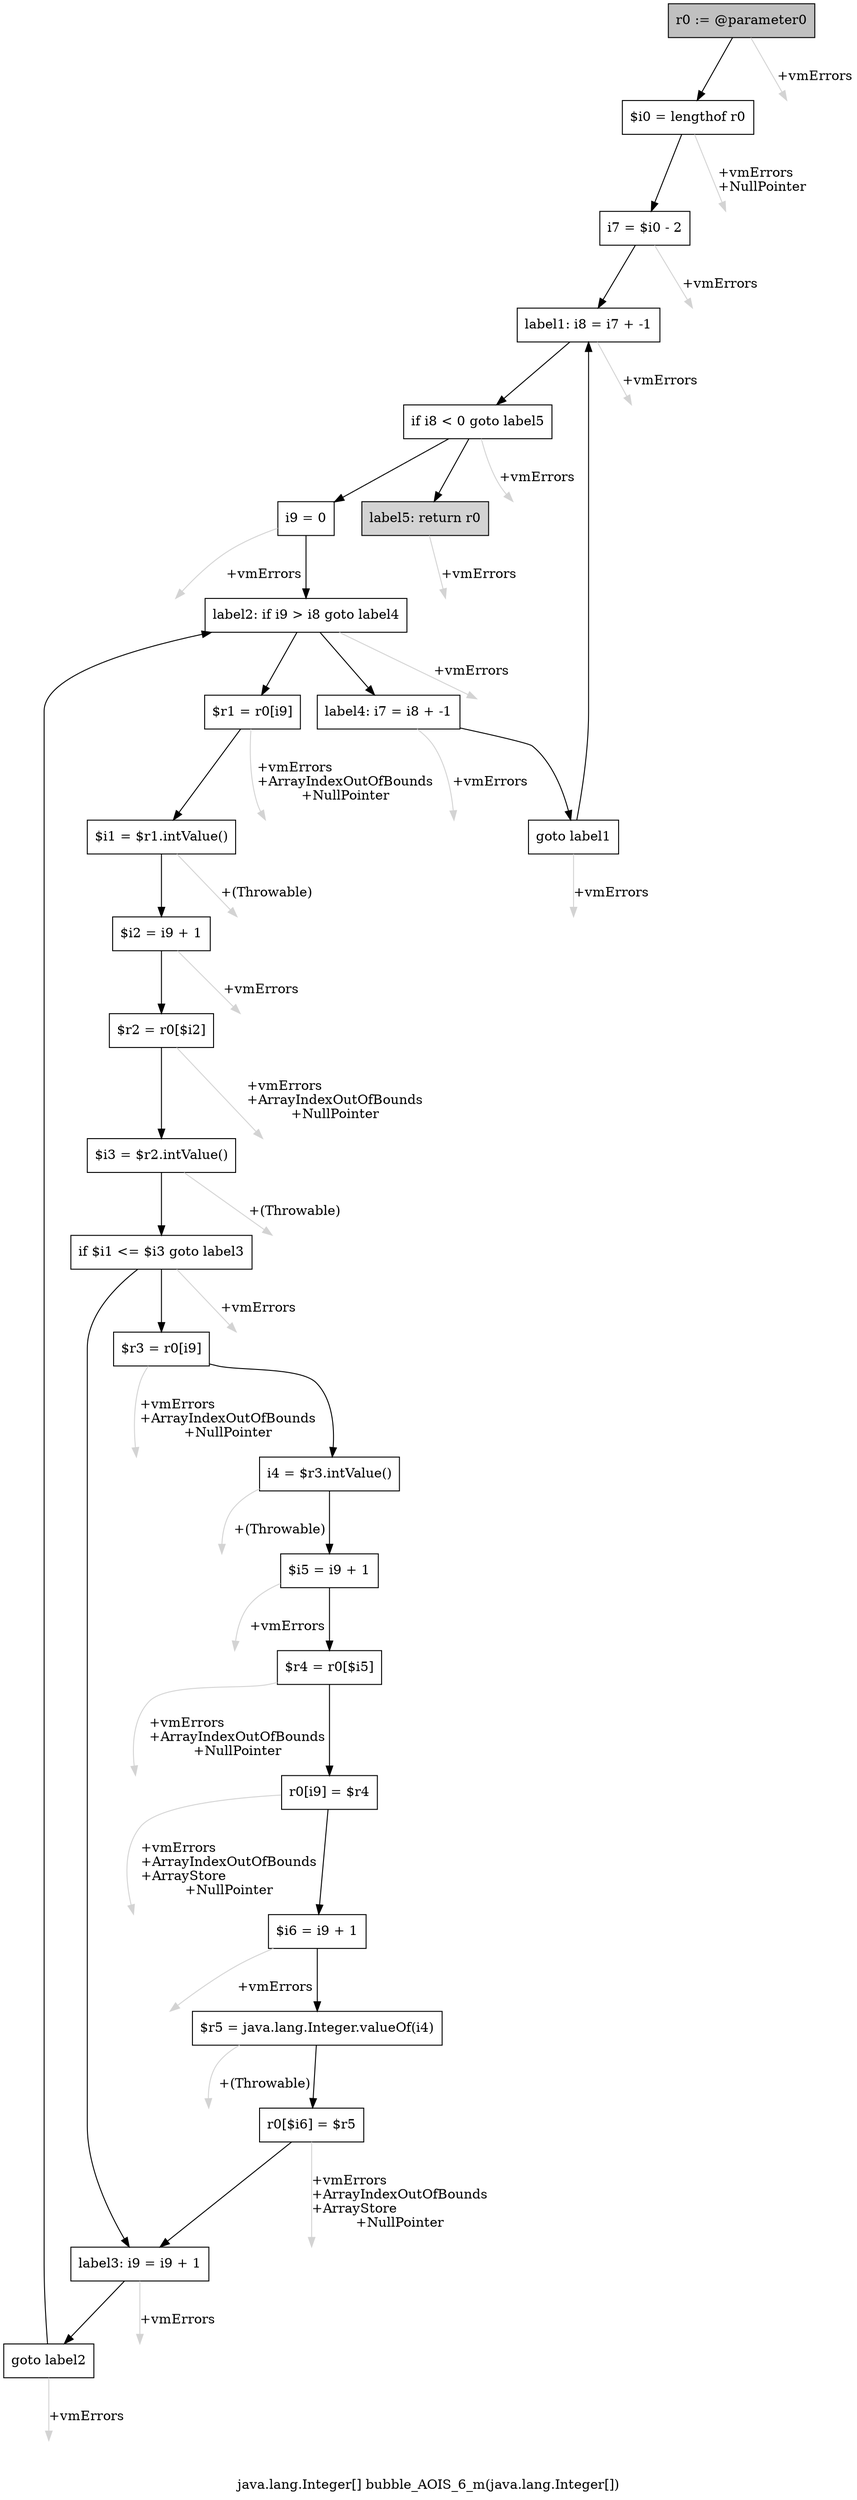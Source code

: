digraph "java.lang.Integer[] bubble_AOIS_6_m(java.lang.Integer[])" {
    label="java.lang.Integer[] bubble_AOIS_6_m(java.lang.Integer[])";
    node [shape=box];
    "0" [style=filled,fillcolor=gray,label="r0 := @parameter0",];
    "1" [label="$i0 = lengthof r0",];
    "0"->"1" [color=black,];
    "26" [style=invis,label="Esc",];
    "0"->"26" [color=lightgray,label="\l+vmErrors",];
    "2" [label="i7 = $i0 - 2",];
    "1"->"2" [color=black,];
    "27" [style=invis,label="Esc",];
    "1"->"27" [color=lightgray,label="\l+vmErrors\l+NullPointer",];
    "3" [label="label1: i8 = i7 + -1",];
    "2"->"3" [color=black,];
    "28" [style=invis,label="Esc",];
    "2"->"28" [color=lightgray,label="\l+vmErrors",];
    "4" [label="if i8 < 0 goto label5",];
    "3"->"4" [color=black,];
    "29" [style=invis,label="Esc",];
    "3"->"29" [color=lightgray,label="\l+vmErrors",];
    "5" [label="i9 = 0",];
    "4"->"5" [color=black,];
    "25" [style=filled,fillcolor=lightgray,label="label5: return r0",];
    "4"->"25" [color=black,];
    "30" [style=invis,label="Esc",];
    "4"->"30" [color=lightgray,label="\l+vmErrors",];
    "6" [label="label2: if i9 > i8 goto label4",];
    "5"->"6" [color=black,];
    "31" [style=invis,label="Esc",];
    "5"->"31" [color=lightgray,label="\l+vmErrors",];
    "7" [label="$r1 = r0[i9]",];
    "6"->"7" [color=black,];
    "23" [label="label4: i7 = i8 + -1",];
    "6"->"23" [color=black,];
    "32" [style=invis,label="Esc",];
    "6"->"32" [color=lightgray,label="\l+vmErrors",];
    "8" [label="$i1 = $r1.intValue()",];
    "7"->"8" [color=black,];
    "33" [style=invis,label="Esc",];
    "7"->"33" [color=lightgray,label="\l+vmErrors\l+ArrayIndexOutOfBounds\l+NullPointer",];
    "9" [label="$i2 = i9 + 1",];
    "8"->"9" [color=black,];
    "34" [style=invis,label="Esc",];
    "8"->"34" [color=lightgray,label="\l+(Throwable)",];
    "10" [label="$r2 = r0[$i2]",];
    "9"->"10" [color=black,];
    "35" [style=invis,label="Esc",];
    "9"->"35" [color=lightgray,label="\l+vmErrors",];
    "11" [label="$i3 = $r2.intValue()",];
    "10"->"11" [color=black,];
    "36" [style=invis,label="Esc",];
    "10"->"36" [color=lightgray,label="\l+vmErrors\l+ArrayIndexOutOfBounds\l+NullPointer",];
    "12" [label="if $i1 <= $i3 goto label3",];
    "11"->"12" [color=black,];
    "37" [style=invis,label="Esc",];
    "11"->"37" [color=lightgray,label="\l+(Throwable)",];
    "13" [label="$r3 = r0[i9]",];
    "12"->"13" [color=black,];
    "21" [label="label3: i9 = i9 + 1",];
    "12"->"21" [color=black,];
    "38" [style=invis,label="Esc",];
    "12"->"38" [color=lightgray,label="\l+vmErrors",];
    "14" [label="i4 = $r3.intValue()",];
    "13"->"14" [color=black,];
    "39" [style=invis,label="Esc",];
    "13"->"39" [color=lightgray,label="\l+vmErrors\l+ArrayIndexOutOfBounds\l+NullPointer",];
    "15" [label="$i5 = i9 + 1",];
    "14"->"15" [color=black,];
    "40" [style=invis,label="Esc",];
    "14"->"40" [color=lightgray,label="\l+(Throwable)",];
    "16" [label="$r4 = r0[$i5]",];
    "15"->"16" [color=black,];
    "41" [style=invis,label="Esc",];
    "15"->"41" [color=lightgray,label="\l+vmErrors",];
    "17" [label="r0[i9] = $r4",];
    "16"->"17" [color=black,];
    "42" [style=invis,label="Esc",];
    "16"->"42" [color=lightgray,label="\l+vmErrors\l+ArrayIndexOutOfBounds\l+NullPointer",];
    "18" [label="$i6 = i9 + 1",];
    "17"->"18" [color=black,];
    "43" [style=invis,label="Esc",];
    "17"->"43" [color=lightgray,label="\l+vmErrors\l+ArrayIndexOutOfBounds\l+ArrayStore\l+NullPointer",];
    "19" [label="$r5 = java.lang.Integer.valueOf(i4)",];
    "18"->"19" [color=black,];
    "44" [style=invis,label="Esc",];
    "18"->"44" [color=lightgray,label="\l+vmErrors",];
    "20" [label="r0[$i6] = $r5",];
    "19"->"20" [color=black,];
    "45" [style=invis,label="Esc",];
    "19"->"45" [color=lightgray,label="\l+(Throwable)",];
    "20"->"21" [color=black,];
    "46" [style=invis,label="Esc",];
    "20"->"46" [color=lightgray,label="\l+vmErrors\l+ArrayIndexOutOfBounds\l+ArrayStore\l+NullPointer",];
    "22" [label="goto label2",];
    "21"->"22" [color=black,];
    "47" [style=invis,label="Esc",];
    "21"->"47" [color=lightgray,label="\l+vmErrors",];
    "22"->"6" [color=black,];
    "48" [style=invis,label="Esc",];
    "22"->"48" [color=lightgray,label="\l+vmErrors",];
    "24" [label="goto label1",];
    "23"->"24" [color=black,];
    "49" [style=invis,label="Esc",];
    "23"->"49" [color=lightgray,label="\l+vmErrors",];
    "24"->"3" [color=black,];
    "50" [style=invis,label="Esc",];
    "24"->"50" [color=lightgray,label="\l+vmErrors",];
    "51" [style=invis,label="Esc",];
    "25"->"51" [color=lightgray,label="\l+vmErrors",];
}
